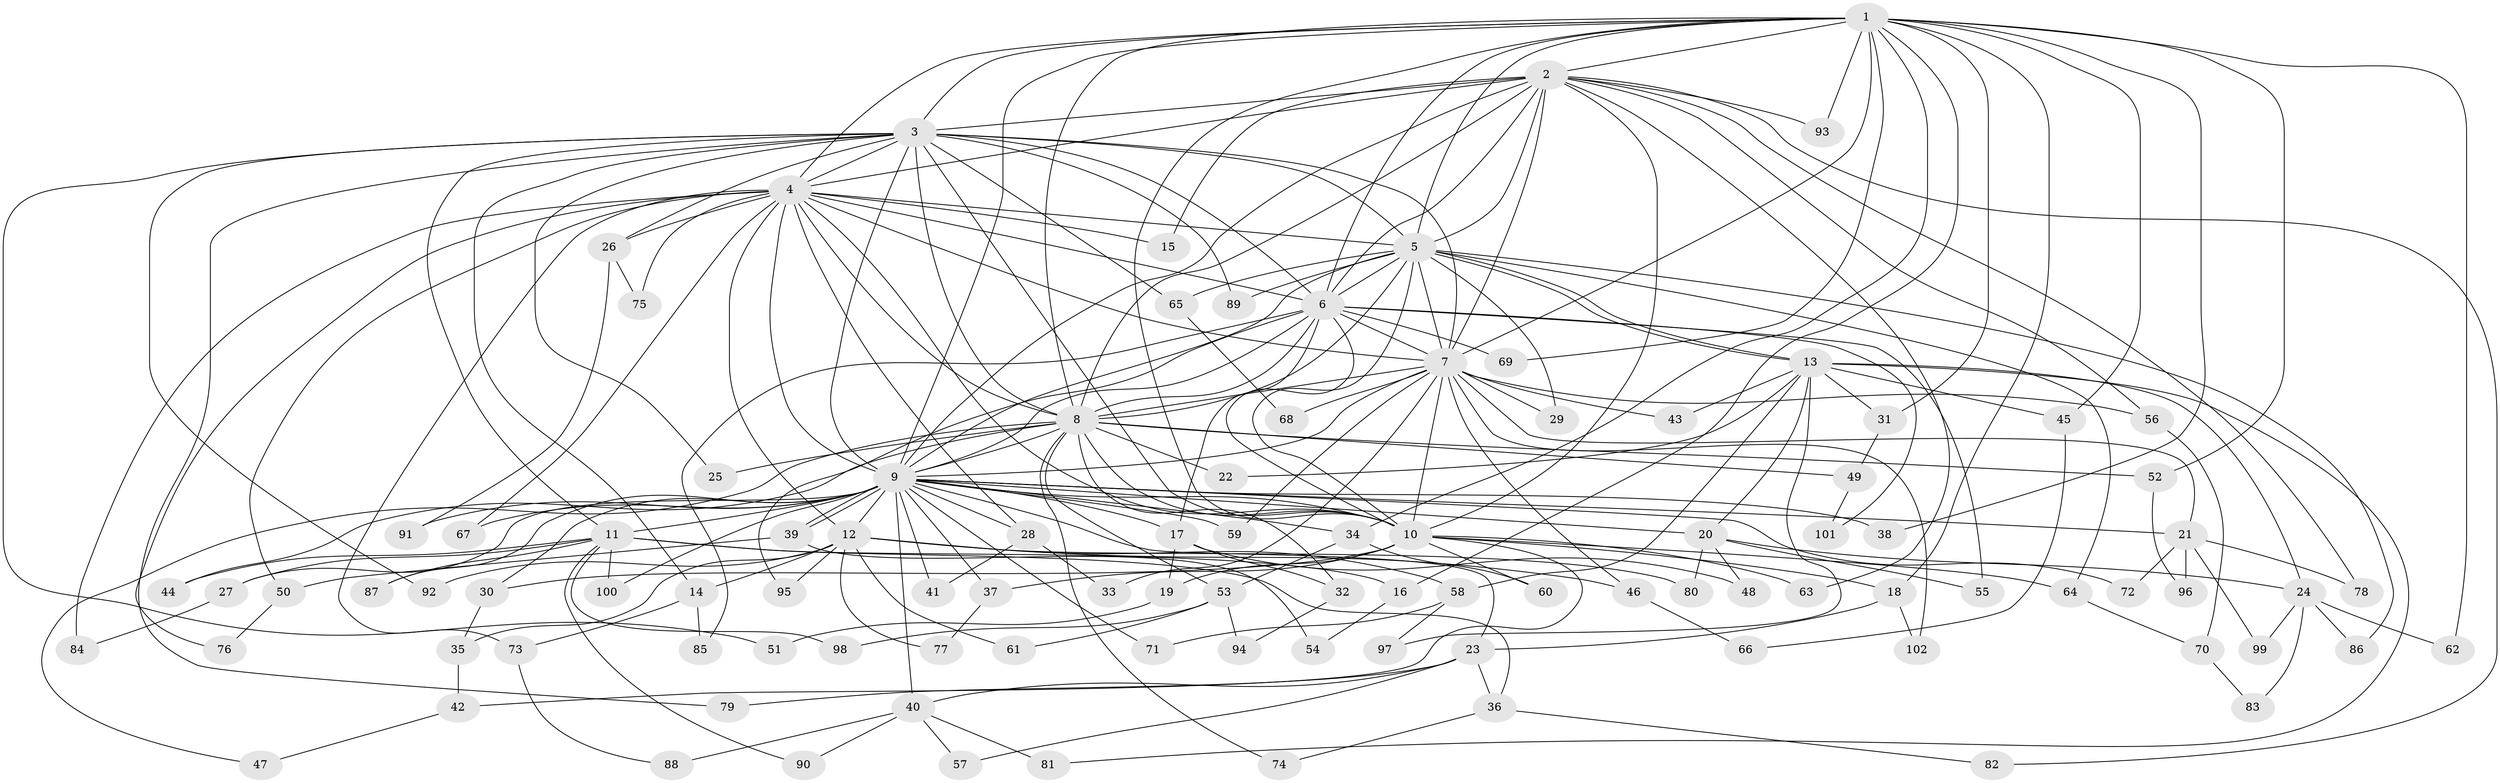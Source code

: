 // coarse degree distribution, {17: 0.0196078431372549, 19: 0.0196078431372549, 2: 0.6274509803921569, 16: 0.0196078431372549, 1: 0.09803921568627451, 8: 0.0196078431372549, 3: 0.058823529411764705, 12: 0.0196078431372549, 5: 0.0196078431372549, 4: 0.0196078431372549, 11: 0.0196078431372549, 13: 0.0196078431372549, 6: 0.0196078431372549, 7: 0.0196078431372549}
// Generated by graph-tools (version 1.1) at 2025/48/03/04/25 21:48:12]
// undirected, 102 vertices, 229 edges
graph export_dot {
graph [start="1"]
  node [color=gray90,style=filled];
  1;
  2;
  3;
  4;
  5;
  6;
  7;
  8;
  9;
  10;
  11;
  12;
  13;
  14;
  15;
  16;
  17;
  18;
  19;
  20;
  21;
  22;
  23;
  24;
  25;
  26;
  27;
  28;
  29;
  30;
  31;
  32;
  33;
  34;
  35;
  36;
  37;
  38;
  39;
  40;
  41;
  42;
  43;
  44;
  45;
  46;
  47;
  48;
  49;
  50;
  51;
  52;
  53;
  54;
  55;
  56;
  57;
  58;
  59;
  60;
  61;
  62;
  63;
  64;
  65;
  66;
  67;
  68;
  69;
  70;
  71;
  72;
  73;
  74;
  75;
  76;
  77;
  78;
  79;
  80;
  81;
  82;
  83;
  84;
  85;
  86;
  87;
  88;
  89;
  90;
  91;
  92;
  93;
  94;
  95;
  96;
  97;
  98;
  99;
  100;
  101;
  102;
  1 -- 2;
  1 -- 3;
  1 -- 4;
  1 -- 5;
  1 -- 6;
  1 -- 7;
  1 -- 8;
  1 -- 9;
  1 -- 10;
  1 -- 16;
  1 -- 18;
  1 -- 31;
  1 -- 34;
  1 -- 38;
  1 -- 45;
  1 -- 52;
  1 -- 62;
  1 -- 69;
  1 -- 93;
  2 -- 3;
  2 -- 4;
  2 -- 5;
  2 -- 6;
  2 -- 7;
  2 -- 8;
  2 -- 9;
  2 -- 10;
  2 -- 15;
  2 -- 56;
  2 -- 63;
  2 -- 78;
  2 -- 82;
  2 -- 93;
  3 -- 4;
  3 -- 5;
  3 -- 6;
  3 -- 7;
  3 -- 8;
  3 -- 9;
  3 -- 10;
  3 -- 11;
  3 -- 14;
  3 -- 25;
  3 -- 26;
  3 -- 51;
  3 -- 65;
  3 -- 79;
  3 -- 89;
  3 -- 92;
  4 -- 5;
  4 -- 6;
  4 -- 7;
  4 -- 8;
  4 -- 9;
  4 -- 10;
  4 -- 12;
  4 -- 15;
  4 -- 26;
  4 -- 28;
  4 -- 50;
  4 -- 67;
  4 -- 73;
  4 -- 75;
  4 -- 76;
  4 -- 84;
  5 -- 6;
  5 -- 7;
  5 -- 8;
  5 -- 9;
  5 -- 10;
  5 -- 13;
  5 -- 13;
  5 -- 29;
  5 -- 64;
  5 -- 65;
  5 -- 86;
  5 -- 89;
  6 -- 7;
  6 -- 8;
  6 -- 9;
  6 -- 10;
  6 -- 17;
  6 -- 55;
  6 -- 69;
  6 -- 85;
  6 -- 95;
  6 -- 101;
  7 -- 8;
  7 -- 9;
  7 -- 10;
  7 -- 21;
  7 -- 29;
  7 -- 33;
  7 -- 43;
  7 -- 46;
  7 -- 56;
  7 -- 59;
  7 -- 68;
  7 -- 102;
  8 -- 9;
  8 -- 10;
  8 -- 22;
  8 -- 25;
  8 -- 32;
  8 -- 44;
  8 -- 47;
  8 -- 49;
  8 -- 52;
  8 -- 53;
  8 -- 74;
  9 -- 10;
  9 -- 11;
  9 -- 12;
  9 -- 17;
  9 -- 20;
  9 -- 21;
  9 -- 23;
  9 -- 27;
  9 -- 28;
  9 -- 30;
  9 -- 34;
  9 -- 37;
  9 -- 38;
  9 -- 39;
  9 -- 39;
  9 -- 40;
  9 -- 41;
  9 -- 59;
  9 -- 67;
  9 -- 71;
  9 -- 72;
  9 -- 87;
  9 -- 91;
  9 -- 100;
  10 -- 18;
  10 -- 19;
  10 -- 30;
  10 -- 37;
  10 -- 42;
  10 -- 60;
  10 -- 63;
  10 -- 64;
  11 -- 16;
  11 -- 27;
  11 -- 36;
  11 -- 44;
  11 -- 87;
  11 -- 90;
  11 -- 98;
  11 -- 100;
  12 -- 14;
  12 -- 35;
  12 -- 46;
  12 -- 58;
  12 -- 61;
  12 -- 77;
  12 -- 80;
  12 -- 92;
  12 -- 95;
  13 -- 20;
  13 -- 22;
  13 -- 24;
  13 -- 31;
  13 -- 43;
  13 -- 45;
  13 -- 58;
  13 -- 81;
  13 -- 97;
  14 -- 73;
  14 -- 85;
  16 -- 54;
  17 -- 19;
  17 -- 32;
  17 -- 48;
  18 -- 23;
  18 -- 102;
  19 -- 51;
  20 -- 24;
  20 -- 48;
  20 -- 55;
  20 -- 80;
  21 -- 72;
  21 -- 78;
  21 -- 96;
  21 -- 99;
  23 -- 36;
  23 -- 40;
  23 -- 57;
  23 -- 79;
  24 -- 62;
  24 -- 83;
  24 -- 86;
  24 -- 99;
  26 -- 75;
  26 -- 91;
  27 -- 84;
  28 -- 33;
  28 -- 41;
  30 -- 35;
  31 -- 49;
  32 -- 94;
  34 -- 53;
  34 -- 60;
  35 -- 42;
  36 -- 74;
  36 -- 82;
  37 -- 77;
  39 -- 50;
  39 -- 54;
  40 -- 57;
  40 -- 81;
  40 -- 88;
  40 -- 90;
  42 -- 47;
  45 -- 66;
  46 -- 66;
  49 -- 101;
  50 -- 76;
  52 -- 96;
  53 -- 61;
  53 -- 94;
  53 -- 98;
  56 -- 70;
  58 -- 71;
  58 -- 97;
  64 -- 70;
  65 -- 68;
  70 -- 83;
  73 -- 88;
}
